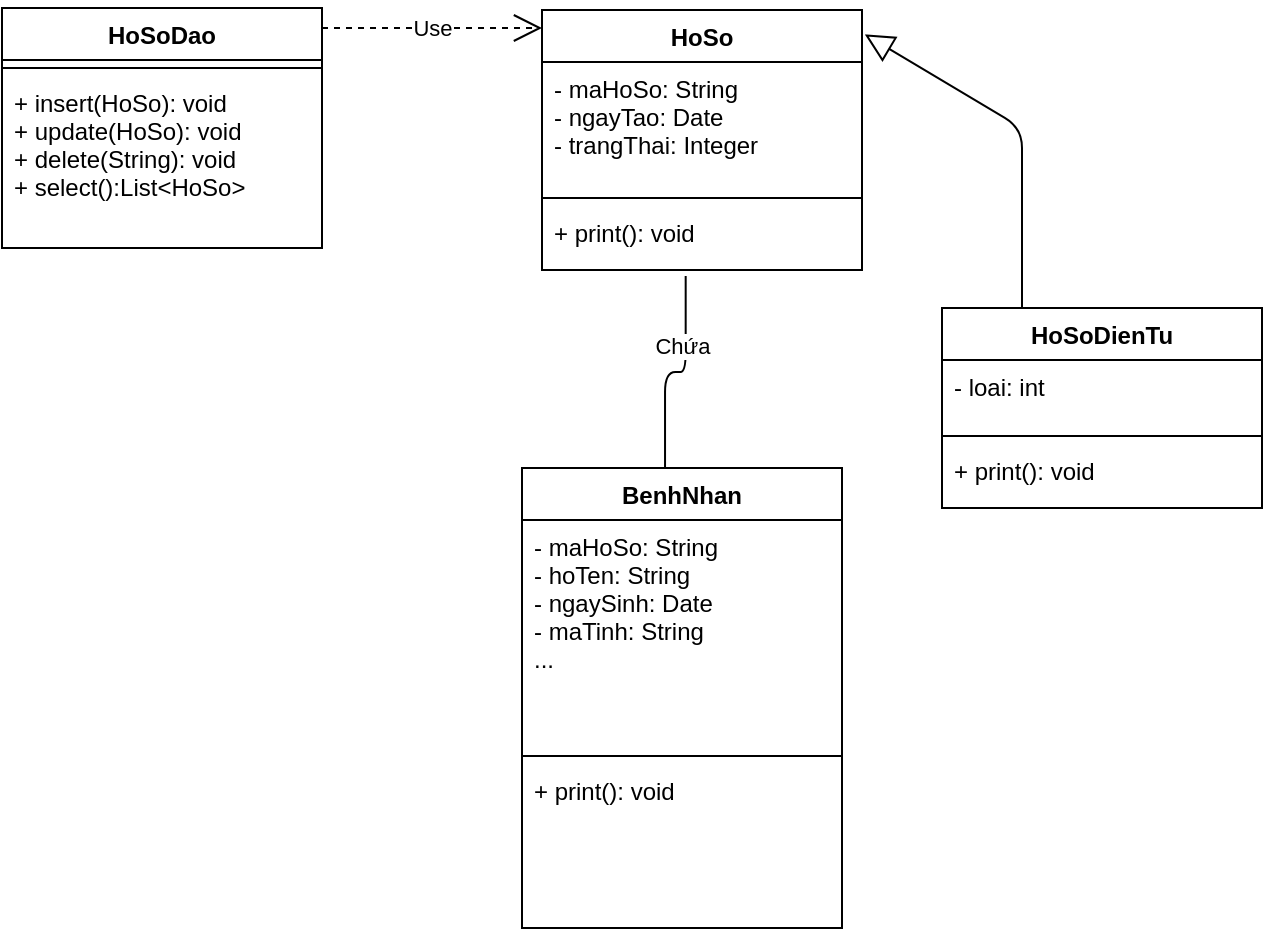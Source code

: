 <mxfile version="13.0.2" type="device" pages="4"><diagram id="9wIR784q6S2F_kaynz5Q" name="Page-1"><mxGraphModel dx="764" dy="322" grid="1" gridSize="10" guides="1" tooltips="1" connect="1" arrows="1" fold="1" page="1" pageScale="1" pageWidth="827" pageHeight="1169" math="0" shadow="0"><root><mxCell id="0"/><mxCell id="1" parent="0"/><mxCell id="qr4OsF_qW-uwOmQLAi2z-9" value="HoSoDao" style="swimlane;fontStyle=1;align=center;verticalAlign=top;childLayout=stackLayout;horizontal=1;startSize=26;horizontalStack=0;resizeParent=1;resizeParentMax=0;resizeLast=0;collapsible=1;marginBottom=0;" vertex="1" parent="1"><mxGeometry x="10" y="10" width="160" height="120" as="geometry"/></mxCell><mxCell id="qr4OsF_qW-uwOmQLAi2z-11" value="" style="line;strokeWidth=1;fillColor=none;align=left;verticalAlign=middle;spacingTop=-1;spacingLeft=3;spacingRight=3;rotatable=0;labelPosition=right;points=[];portConstraint=eastwest;" vertex="1" parent="qr4OsF_qW-uwOmQLAi2z-9"><mxGeometry y="26" width="160" height="8" as="geometry"/></mxCell><mxCell id="qr4OsF_qW-uwOmQLAi2z-12" value="+ insert(HoSo): void&#10;+ update(HoSo): void&#10;+ delete(String): void&#10;+ select():List&lt;HoSo&gt;" style="text;strokeColor=none;fillColor=none;align=left;verticalAlign=top;spacingLeft=4;spacingRight=4;overflow=hidden;rotatable=0;points=[[0,0.5],[1,0.5]];portConstraint=eastwest;" vertex="1" parent="qr4OsF_qW-uwOmQLAi2z-9"><mxGeometry y="34" width="160" height="86" as="geometry"/></mxCell><mxCell id="qr4OsF_qW-uwOmQLAi2z-1" value="HoSo" style="swimlane;fontStyle=1;align=center;verticalAlign=top;childLayout=stackLayout;horizontal=1;startSize=26;horizontalStack=0;resizeParent=1;resizeParentMax=0;resizeLast=0;collapsible=1;marginBottom=0;" vertex="1" parent="1"><mxGeometry x="280" y="11" width="160" height="130" as="geometry"/></mxCell><mxCell id="qr4OsF_qW-uwOmQLAi2z-2" value="- maHoSo: String&#10;- ngayTao: Date&#10;- trangThai: Integer&#10;" style="text;strokeColor=none;fillColor=none;align=left;verticalAlign=top;spacingLeft=4;spacingRight=4;overflow=hidden;rotatable=0;points=[[0,0.5],[1,0.5]];portConstraint=eastwest;" vertex="1" parent="qr4OsF_qW-uwOmQLAi2z-1"><mxGeometry y="26" width="160" height="64" as="geometry"/></mxCell><mxCell id="qr4OsF_qW-uwOmQLAi2z-3" value="" style="line;strokeWidth=1;fillColor=none;align=left;verticalAlign=middle;spacingTop=-1;spacingLeft=3;spacingRight=3;rotatable=0;labelPosition=right;points=[];portConstraint=eastwest;" vertex="1" parent="qr4OsF_qW-uwOmQLAi2z-1"><mxGeometry y="90" width="160" height="8" as="geometry"/></mxCell><mxCell id="qr4OsF_qW-uwOmQLAi2z-4" value="+ print(): void" style="text;strokeColor=none;fillColor=none;align=left;verticalAlign=top;spacingLeft=4;spacingRight=4;overflow=hidden;rotatable=0;points=[[0,0.5],[1,0.5]];portConstraint=eastwest;" vertex="1" parent="qr4OsF_qW-uwOmQLAi2z-1"><mxGeometry y="98" width="160" height="32" as="geometry"/></mxCell><mxCell id="qr4OsF_qW-uwOmQLAi2z-17" value="HoSoDienTu" style="swimlane;fontStyle=1;align=center;verticalAlign=top;childLayout=stackLayout;horizontal=1;startSize=26;horizontalStack=0;resizeParent=1;resizeParentMax=0;resizeLast=0;collapsible=1;marginBottom=0;" vertex="1" parent="1"><mxGeometry x="480" y="160" width="160" height="100" as="geometry"/></mxCell><mxCell id="qr4OsF_qW-uwOmQLAi2z-18" value="- loai: int" style="text;strokeColor=none;fillColor=none;align=left;verticalAlign=top;spacingLeft=4;spacingRight=4;overflow=hidden;rotatable=0;points=[[0,0.5],[1,0.5]];portConstraint=eastwest;" vertex="1" parent="qr4OsF_qW-uwOmQLAi2z-17"><mxGeometry y="26" width="160" height="34" as="geometry"/></mxCell><mxCell id="qr4OsF_qW-uwOmQLAi2z-19" value="" style="line;strokeWidth=1;fillColor=none;align=left;verticalAlign=middle;spacingTop=-1;spacingLeft=3;spacingRight=3;rotatable=0;labelPosition=right;points=[];portConstraint=eastwest;" vertex="1" parent="qr4OsF_qW-uwOmQLAi2z-17"><mxGeometry y="60" width="160" height="8" as="geometry"/></mxCell><mxCell id="qr4OsF_qW-uwOmQLAi2z-20" value="+ print(): void" style="text;strokeColor=none;fillColor=none;align=left;verticalAlign=top;spacingLeft=4;spacingRight=4;overflow=hidden;rotatable=0;points=[[0,0.5],[1,0.5]];portConstraint=eastwest;" vertex="1" parent="qr4OsF_qW-uwOmQLAi2z-17"><mxGeometry y="68" width="160" height="32" as="geometry"/></mxCell><mxCell id="qr4OsF_qW-uwOmQLAi2z-23" value="" style="endArrow=block;html=1;endFill=0;edgeStyle=none;endSize=12;labelBackgroundColor=none;align=left;entryX=1.009;entryY=0.094;entryDx=0;entryDy=0;entryPerimeter=0;exitX=0.25;exitY=0;exitDx=0;exitDy=0;" edge="1" source="qr4OsF_qW-uwOmQLAi2z-17" target="qr4OsF_qW-uwOmQLAi2z-1" parent="1"><mxGeometry relative="1" as="geometry"><Array as="points"><mxPoint x="520" y="70"/></Array></mxGeometry></mxCell><mxCell id="qr4OsF_qW-uwOmQLAi2z-24" value="Use" style="endArrow=open;endSize=12;dashed=1;html=1;" edge="1" parent="1"><mxGeometry width="160" relative="1" as="geometry"><mxPoint x="170" y="20" as="sourcePoint"/><mxPoint x="280" y="20" as="targetPoint"/></mxGeometry></mxCell><mxCell id="qr4OsF_qW-uwOmQLAi2z-13" value="BenhNhan" style="swimlane;fontStyle=1;align=center;verticalAlign=top;childLayout=stackLayout;horizontal=1;startSize=26;horizontalStack=0;resizeParent=1;resizeParentMax=0;resizeLast=0;collapsible=1;marginBottom=0;" vertex="1" parent="1"><mxGeometry x="270" y="240" width="160" height="230" as="geometry"/></mxCell><mxCell id="qr4OsF_qW-uwOmQLAi2z-14" value="- maHoSo: String&#10;- hoTen: String&#10;- ngaySinh: Date&#10;- maTinh: String&#10;..." style="text;strokeColor=none;fillColor=none;align=left;verticalAlign=top;spacingLeft=4;spacingRight=4;overflow=hidden;rotatable=0;points=[[0,0.5],[1,0.5]];portConstraint=eastwest;" vertex="1" parent="qr4OsF_qW-uwOmQLAi2z-13"><mxGeometry y="26" width="160" height="114" as="geometry"/></mxCell><mxCell id="qr4OsF_qW-uwOmQLAi2z-15" value="" style="line;strokeWidth=1;fillColor=none;align=left;verticalAlign=middle;spacingTop=-1;spacingLeft=3;spacingRight=3;rotatable=0;labelPosition=right;points=[];portConstraint=eastwest;" vertex="1" parent="qr4OsF_qW-uwOmQLAi2z-13"><mxGeometry y="140" width="160" height="8" as="geometry"/></mxCell><mxCell id="qr4OsF_qW-uwOmQLAi2z-16" value="+ print(): void" style="text;strokeColor=none;fillColor=none;align=left;verticalAlign=top;spacingLeft=4;spacingRight=4;overflow=hidden;rotatable=0;points=[[0,0.5],[1,0.5]];portConstraint=eastwest;" vertex="1" parent="qr4OsF_qW-uwOmQLAi2z-13"><mxGeometry y="148" width="160" height="82" as="geometry"/></mxCell><mxCell id="qr4OsF_qW-uwOmQLAi2z-26" value="" style="edgeStyle=elbowEdgeStyle;html=1;endArrow=none;elbow=vertical;entryX=0.449;entryY=1.094;entryDx=0;entryDy=0;entryPerimeter=0;exitX=0.447;exitY=0.002;exitDx=0;exitDy=0;exitPerimeter=0;" edge="1" parent="1" source="qr4OsF_qW-uwOmQLAi2z-13" target="qr4OsF_qW-uwOmQLAi2z-4"><mxGeometry width="160" relative="1" as="geometry"><mxPoint x="340" y="230" as="sourcePoint"/><mxPoint x="414" y="190.14" as="targetPoint"/></mxGeometry></mxCell><mxCell id="qr4OsF_qW-uwOmQLAi2z-27" value="Chứa" style="edgeLabel;html=1;align=center;verticalAlign=middle;resizable=0;points=[];" vertex="1" connectable="0" parent="qr4OsF_qW-uwOmQLAi2z-26"><mxGeometry x="0.354" y="2" relative="1" as="geometry"><mxPoint as="offset"/></mxGeometry></mxCell></root></mxGraphModel></diagram><diagram id="LprFmuIPmPgJ30LFl-zM" name="UseCase Tổng quan"><mxGraphModel dx="1108" dy="1636" grid="1" gridSize="10" guides="1" tooltips="1" connect="1" arrows="1" fold="1" page="1" pageScale="1" pageWidth="827" pageHeight="1169" math="0" shadow="0"><root><mxCell id="pEa34n9IZK9lOgQYz9Ld-0"/><mxCell id="pEa34n9IZK9lOgQYz9Ld-1" parent="pEa34n9IZK9lOgQYz9Ld-0"/><mxCell id="pEa34n9IZK9lOgQYz9Ld-2" value="Người dùng" style="shape=umlActor;verticalLabelPosition=bottom;labelBackgroundColor=#ffffff;verticalAlign=top;html=1;" vertex="1" parent="pEa34n9IZK9lOgQYz9Ld-1"><mxGeometry x="130" y="250" width="70" height="90" as="geometry"/></mxCell><mxCell id="pEa34n9IZK9lOgQYz9Ld-19" value="" style="edgeStyle=orthogonalEdgeStyle;rounded=0;orthogonalLoop=1;jettySize=auto;html=1;" edge="1" parent="pEa34n9IZK9lOgQYz9Ld-1" source="pEa34n9IZK9lOgQYz9Ld-3" target="pEa34n9IZK9lOgQYz9Ld-18"><mxGeometry relative="1" as="geometry"/></mxCell><mxCell id="pEa34n9IZK9lOgQYz9Ld-21" value="" style="edgeStyle=orthogonalEdgeStyle;rounded=0;orthogonalLoop=1;jettySize=auto;html=1;" edge="1" parent="pEa34n9IZK9lOgQYz9Ld-1" source="pEa34n9IZK9lOgQYz9Ld-3" target="pEa34n9IZK9lOgQYz9Ld-20"><mxGeometry relative="1" as="geometry"/></mxCell><mxCell id="pEa34n9IZK9lOgQYz9Ld-3" value="Quản lý hồ sơ" style="ellipse;whiteSpace=wrap;html=1;" vertex="1" parent="pEa34n9IZK9lOgQYz9Ld-1"><mxGeometry x="390" y="70" width="140" height="50" as="geometry"/></mxCell><mxCell id="pEa34n9IZK9lOgQYz9Ld-20" value="Cập nhật hồ sơ" style="ellipse;whiteSpace=wrap;html=1;" vertex="1" parent="pEa34n9IZK9lOgQYz9Ld-1"><mxGeometry x="660" y="40" width="140" height="50" as="geometry"/></mxCell><mxCell id="pEa34n9IZK9lOgQYz9Ld-18" value="Thêm mới hồ sơ" style="ellipse;whiteSpace=wrap;html=1;" vertex="1" parent="pEa34n9IZK9lOgQYz9Ld-1"><mxGeometry x="470" y="-30" width="140" height="50" as="geometry"/></mxCell><mxCell id="pEa34n9IZK9lOgQYz9Ld-4" value="Quản lý bệnh nhân" style="ellipse;whiteSpace=wrap;html=1;" vertex="1" parent="pEa34n9IZK9lOgQYz9Ld-1"><mxGeometry x="400" y="160" width="140" height="70" as="geometry"/></mxCell><mxCell id="pEa34n9IZK9lOgQYz9Ld-5" value="Quản lý bệnh án" style="ellipse;whiteSpace=wrap;html=1;" vertex="1" parent="pEa34n9IZK9lOgQYz9Ld-1"><mxGeometry x="400" y="280" width="140" height="70" as="geometry"/></mxCell><mxCell id="pEa34n9IZK9lOgQYz9Ld-6" value="Quản lý bệnh" style="ellipse;whiteSpace=wrap;html=1;" vertex="1" parent="pEa34n9IZK9lOgQYz9Ld-1"><mxGeometry x="400" y="390" width="140" height="70" as="geometry"/></mxCell><mxCell id="pEa34n9IZK9lOgQYz9Ld-7" value="Quản lý tài khoản" style="ellipse;whiteSpace=wrap;html=1;" vertex="1" parent="pEa34n9IZK9lOgQYz9Ld-1"><mxGeometry x="390" y="515" width="140" height="70" as="geometry"/></mxCell><mxCell id="pEa34n9IZK9lOgQYz9Ld-10" value="" style="edgeStyle=orthogonalEdgeStyle;rounded=0;orthogonalLoop=1;jettySize=auto;html=1;entryX=0;entryY=1;entryDx=0;entryDy=0;exitX=0.556;exitY=0.667;exitDx=0;exitDy=0;exitPerimeter=0;" edge="1" parent="pEa34n9IZK9lOgQYz9Ld-1" source="pEa34n9IZK9lOgQYz9Ld-9" target="pEa34n9IZK9lOgQYz9Ld-7"><mxGeometry relative="1" as="geometry"><mxPoint x="175" y="540" as="sourcePoint"/></mxGeometry></mxCell><mxCell id="pEa34n9IZK9lOgQYz9Ld-9" value="Quản trị hệ thống" style="shape=umlActor;verticalLabelPosition=bottom;labelBackgroundColor=#ffffff;verticalAlign=top;html=1;" vertex="1" parent="pEa34n9IZK9lOgQYz9Ld-1"><mxGeometry x="130" y="620" width="90" height="90" as="geometry"/></mxCell><mxCell id="pEa34n9IZK9lOgQYz9Ld-11" value="" style="endArrow=open;endFill=1;endSize=12;html=1;" edge="1" parent="pEa34n9IZK9lOgQYz9Ld-1"><mxGeometry width="160" relative="1" as="geometry"><mxPoint x="190" y="270" as="sourcePoint"/><mxPoint x="390" y="90" as="targetPoint"/></mxGeometry></mxCell><mxCell id="pEa34n9IZK9lOgQYz9Ld-14" value="" style="endArrow=classic;html=1;" edge="1" parent="pEa34n9IZK9lOgQYz9Ld-1" source="pEa34n9IZK9lOgQYz9Ld-2" target="pEa34n9IZK9lOgQYz9Ld-4"><mxGeometry width="50" height="50" relative="1" as="geometry"><mxPoint x="210" y="340" as="sourcePoint"/><mxPoint x="260" y="290" as="targetPoint"/></mxGeometry></mxCell><mxCell id="pEa34n9IZK9lOgQYz9Ld-15" value="" style="endArrow=classic;html=1;entryX=0;entryY=0.5;entryDx=0;entryDy=0;" edge="1" parent="pEa34n9IZK9lOgQYz9Ld-1" source="pEa34n9IZK9lOgQYz9Ld-2" target="pEa34n9IZK9lOgQYz9Ld-5"><mxGeometry width="50" height="50" relative="1" as="geometry"><mxPoint x="330" y="350" as="sourcePoint"/><mxPoint x="380" y="300" as="targetPoint"/></mxGeometry></mxCell><mxCell id="pEa34n9IZK9lOgQYz9Ld-16" value="" style="endArrow=classic;html=1;entryX=0;entryY=0.5;entryDx=0;entryDy=0;exitX=0.857;exitY=0.889;exitDx=0;exitDy=0;exitPerimeter=0;" edge="1" parent="pEa34n9IZK9lOgQYz9Ld-1" source="pEa34n9IZK9lOgQYz9Ld-2" target="pEa34n9IZK9lOgQYz9Ld-6"><mxGeometry width="50" height="50" relative="1" as="geometry"><mxPoint x="250" y="400" as="sourcePoint"/><mxPoint x="300" y="350" as="targetPoint"/></mxGeometry></mxCell><mxCell id="pEa34n9IZK9lOgQYz9Ld-17" value="" style="endArrow=classic;html=1;entryX=0;entryY=0.5;entryDx=0;entryDy=0;" edge="1" parent="pEa34n9IZK9lOgQYz9Ld-1" source="pEa34n9IZK9lOgQYz9Ld-2" target="pEa34n9IZK9lOgQYz9Ld-7"><mxGeometry width="50" height="50" relative="1" as="geometry"><mxPoint x="220" y="510" as="sourcePoint"/><mxPoint x="270" y="460" as="targetPoint"/></mxGeometry></mxCell><mxCell id="pEa34n9IZK9lOgQYz9Ld-22" value="Xóa hồ sơ" style="ellipse;whiteSpace=wrap;html=1;" vertex="1" parent="pEa34n9IZK9lOgQYz9Ld-1"><mxGeometry x="630" y="110" width="140" height="50" as="geometry"/></mxCell><mxCell id="pEa34n9IZK9lOgQYz9Ld-23" value="Tìm kiếm hồ sơ" style="ellipse;whiteSpace=wrap;html=1;" vertex="1" parent="pEa34n9IZK9lOgQYz9Ld-1"><mxGeometry x="640" y="190" width="140" height="50" as="geometry"/></mxCell><mxCell id="pEa34n9IZK9lOgQYz9Ld-24" value="" style="endArrow=classic;html=1;entryX=0;entryY=0.5;entryDx=0;entryDy=0;exitX=0.9;exitY=0.88;exitDx=0;exitDy=0;exitPerimeter=0;" edge="1" parent="pEa34n9IZK9lOgQYz9Ld-1" source="pEa34n9IZK9lOgQYz9Ld-3" target="pEa34n9IZK9lOgQYz9Ld-22"><mxGeometry width="50" height="50" relative="1" as="geometry"><mxPoint x="540" y="160" as="sourcePoint"/><mxPoint x="590" y="110" as="targetPoint"/></mxGeometry></mxCell><mxCell id="pEa34n9IZK9lOgQYz9Ld-25" value="" style="endArrow=classic;html=1;exitX=0.8;exitY=1;exitDx=0;exitDy=0;exitPerimeter=0;" edge="1" parent="pEa34n9IZK9lOgQYz9Ld-1" source="pEa34n9IZK9lOgQYz9Ld-3" target="pEa34n9IZK9lOgQYz9Ld-23"><mxGeometry width="50" height="50" relative="1" as="geometry"><mxPoint x="580" y="220" as="sourcePoint"/><mxPoint x="630" y="170" as="targetPoint"/></mxGeometry></mxCell></root></mxGraphModel></diagram><diagram id="F79x-N1ys7eOet2kcuNh" name="Activity for Quản lý hồ sơ UC"><mxGraphModel dx="1108" dy="467" grid="1" gridSize="10" guides="1" tooltips="1" connect="1" arrows="1" fold="1" page="1" pageScale="1" pageWidth="827" pageHeight="1169" math="0" shadow="0"><root><mxCell id="dY9fO8mH0B7ygkUnRKPg-0"/><mxCell id="dY9fO8mH0B7ygkUnRKPg-1" parent="dY9fO8mH0B7ygkUnRKPg-0"/><mxCell id="Dq8Cj_DXso7IY-zg_hpP-30" style="edgeStyle=orthogonalEdgeStyle;rounded=0;orthogonalLoop=1;jettySize=auto;html=1;entryX=0.5;entryY=0;entryDx=0;entryDy=0;" edge="1" parent="dY9fO8mH0B7ygkUnRKPg-1" source="Dq8Cj_DXso7IY-zg_hpP-0" target="Dq8Cj_DXso7IY-zg_hpP-2"><mxGeometry relative="1" as="geometry"/></mxCell><mxCell id="Dq8Cj_DXso7IY-zg_hpP-0" value="" style="ellipse;html=1;shape=startState;fillColor=#000000;strokeColor=#ff0000;" vertex="1" parent="dY9fO8mH0B7ygkUnRKPg-1"><mxGeometry x="405" y="250" width="30" height="30" as="geometry"/></mxCell><mxCell id="Dq8Cj_DXso7IY-zg_hpP-5" value="" style="edgeStyle=orthogonalEdgeStyle;rounded=0;orthogonalLoop=1;jettySize=auto;html=1;" edge="1" parent="dY9fO8mH0B7ygkUnRKPg-1" source="Dq8Cj_DXso7IY-zg_hpP-2" target="Dq8Cj_DXso7IY-zg_hpP-4"><mxGeometry relative="1" as="geometry"/></mxCell><mxCell id="Dq8Cj_DXso7IY-zg_hpP-2" value="Hệ thống hiển thị giao diện" style="shape=ext;rounded=1;html=1;whiteSpace=wrap;strokeWidth=3;" vertex="1" parent="dY9fO8mH0B7ygkUnRKPg-1"><mxGeometry x="315" y="330" width="220" height="40" as="geometry"/></mxCell><mxCell id="Dq8Cj_DXso7IY-zg_hpP-15" value="" style="edgeStyle=orthogonalEdgeStyle;rounded=0;orthogonalLoop=1;jettySize=auto;html=1;entryX=0.52;entryY=0.2;entryDx=0;entryDy=0;entryPerimeter=0;" edge="1" parent="dY9fO8mH0B7ygkUnRKPg-1" source="Dq8Cj_DXso7IY-zg_hpP-4" target="Dq8Cj_DXso7IY-zg_hpP-8"><mxGeometry relative="1" as="geometry"><mxPoint x="425" y="500" as="targetPoint"/></mxGeometry></mxCell><mxCell id="Dq8Cj_DXso7IY-zg_hpP-4" value="Hệ thống lấy và hiển thị danh sách hồ sơ" style="shape=ext;rounded=1;html=1;whiteSpace=wrap;strokeWidth=3;" vertex="1" parent="dY9fO8mH0B7ygkUnRKPg-1"><mxGeometry x="310" y="410" width="230" height="40" as="geometry"/></mxCell><mxCell id="Dq8Cj_DXso7IY-zg_hpP-16" style="edgeStyle=orthogonalEdgeStyle;rounded=0;orthogonalLoop=1;jettySize=auto;html=1;entryX=0.65;entryY=-0.02;entryDx=0;entryDy=0;entryPerimeter=0;" edge="1" parent="dY9fO8mH0B7ygkUnRKPg-1" source="Dq8Cj_DXso7IY-zg_hpP-8" target="Dq8Cj_DXso7IY-zg_hpP-11"><mxGeometry relative="1" as="geometry"><mxPoint x="420" y="530" as="targetPoint"/></mxGeometry></mxCell><mxCell id="Dq8Cj_DXso7IY-zg_hpP-17" style="edgeStyle=orthogonalEdgeStyle;rounded=0;orthogonalLoop=1;jettySize=auto;html=1;entryX=0.367;entryY=0;entryDx=0;entryDy=0;entryPerimeter=0;" edge="1" parent="dY9fO8mH0B7ygkUnRKPg-1" source="Dq8Cj_DXso7IY-zg_hpP-8" target="Dq8Cj_DXso7IY-zg_hpP-12"><mxGeometry relative="1" as="geometry"/></mxCell><mxCell id="Dq8Cj_DXso7IY-zg_hpP-18" style="edgeStyle=orthogonalEdgeStyle;rounded=0;orthogonalLoop=1;jettySize=auto;html=1;" edge="1" parent="dY9fO8mH0B7ygkUnRKPg-1" source="Dq8Cj_DXso7IY-zg_hpP-8" target="Dq8Cj_DXso7IY-zg_hpP-13"><mxGeometry relative="1" as="geometry"><Array as="points"><mxPoint x="420" y="540"/><mxPoint x="730" y="540"/></Array></mxGeometry></mxCell><mxCell id="Dq8Cj_DXso7IY-zg_hpP-19" style="edgeStyle=orthogonalEdgeStyle;rounded=0;orthogonalLoop=1;jettySize=auto;html=1;" edge="1" parent="dY9fO8mH0B7ygkUnRKPg-1" source="Dq8Cj_DXso7IY-zg_hpP-8" target="Dq8Cj_DXso7IY-zg_hpP-10"><mxGeometry relative="1" as="geometry"><Array as="points"><mxPoint x="420" y="540"/><mxPoint x="200" y="540"/></Array></mxGeometry></mxCell><mxCell id="Dq8Cj_DXso7IY-zg_hpP-8" value="" style="shape=line;html=1;strokeWidth=6;strokeColor=#ff0000;" vertex="1" parent="dY9fO8mH0B7ygkUnRKPg-1"><mxGeometry x="320" y="490" width="200" height="10" as="geometry"/></mxCell><mxCell id="Dq8Cj_DXso7IY-zg_hpP-22" style="edgeStyle=orthogonalEdgeStyle;rounded=0;orthogonalLoop=1;jettySize=auto;html=1;" edge="1" parent="dY9fO8mH0B7ygkUnRKPg-1" source="Dq8Cj_DXso7IY-zg_hpP-10" target="Dq8Cj_DXso7IY-zg_hpP-20"><mxGeometry relative="1" as="geometry"><Array as="points"><mxPoint x="200" y="650"/><mxPoint x="420" y="650"/></Array></mxGeometry></mxCell><mxCell id="Dq8Cj_DXso7IY-zg_hpP-10" value="Thêm mới" style="shape=ext;rounded=1;html=1;whiteSpace=wrap;strokeWidth=3;" vertex="1" parent="dY9fO8mH0B7ygkUnRKPg-1"><mxGeometry x="140" y="570" width="120" height="40" as="geometry"/></mxCell><mxCell id="Dq8Cj_DXso7IY-zg_hpP-23" style="edgeStyle=orthogonalEdgeStyle;rounded=0;orthogonalLoop=1;jettySize=auto;html=1;" edge="1" parent="dY9fO8mH0B7ygkUnRKPg-1" source="Dq8Cj_DXso7IY-zg_hpP-11" target="Dq8Cj_DXso7IY-zg_hpP-20"><mxGeometry relative="1" as="geometry"/></mxCell><mxCell id="Dq8Cj_DXso7IY-zg_hpP-11" value="Cập nhật" style="shape=ext;rounded=1;html=1;whiteSpace=wrap;strokeWidth=3;" vertex="1" parent="dY9fO8mH0B7ygkUnRKPg-1"><mxGeometry x="294" y="570" width="120" height="40" as="geometry"/></mxCell><mxCell id="Dq8Cj_DXso7IY-zg_hpP-24" style="edgeStyle=orthogonalEdgeStyle;rounded=0;orthogonalLoop=1;jettySize=auto;html=1;entryX=0.495;entryY=0.6;entryDx=0;entryDy=0;entryPerimeter=0;" edge="1" parent="dY9fO8mH0B7ygkUnRKPg-1" source="Dq8Cj_DXso7IY-zg_hpP-12" target="Dq8Cj_DXso7IY-zg_hpP-20"><mxGeometry relative="1" as="geometry"/></mxCell><mxCell id="Dq8Cj_DXso7IY-zg_hpP-12" value="Xóa" style="shape=ext;rounded=1;html=1;whiteSpace=wrap;strokeWidth=3;" vertex="1" parent="dY9fO8mH0B7ygkUnRKPg-1"><mxGeometry x="500" y="570" width="120" height="40" as="geometry"/></mxCell><mxCell id="Dq8Cj_DXso7IY-zg_hpP-25" style="edgeStyle=orthogonalEdgeStyle;rounded=0;orthogonalLoop=1;jettySize=auto;html=1;entryX=0.5;entryY=0.8;entryDx=0;entryDy=0;entryPerimeter=0;" edge="1" parent="dY9fO8mH0B7ygkUnRKPg-1" source="Dq8Cj_DXso7IY-zg_hpP-13" target="Dq8Cj_DXso7IY-zg_hpP-20"><mxGeometry relative="1" as="geometry"><Array as="points"><mxPoint x="730" y="650"/><mxPoint x="420" y="650"/></Array></mxGeometry></mxCell><mxCell id="Dq8Cj_DXso7IY-zg_hpP-13" value="Tìm kiếm" style="shape=ext;rounded=1;html=1;whiteSpace=wrap;strokeWidth=3;" vertex="1" parent="dY9fO8mH0B7ygkUnRKPg-1"><mxGeometry x="670" y="570" width="120" height="40" as="geometry"/></mxCell><mxCell id="Dq8Cj_DXso7IY-zg_hpP-28" style="edgeStyle=orthogonalEdgeStyle;rounded=0;orthogonalLoop=1;jettySize=auto;html=1;entryX=0.567;entryY=-0.08;entryDx=0;entryDy=0;entryPerimeter=0;" edge="1" parent="dY9fO8mH0B7ygkUnRKPg-1" source="Dq8Cj_DXso7IY-zg_hpP-20" target="Dq8Cj_DXso7IY-zg_hpP-26"><mxGeometry relative="1" as="geometry"/></mxCell><mxCell id="Dq8Cj_DXso7IY-zg_hpP-20" value="" style="shape=line;html=1;strokeWidth=6;strokeColor=#ff0000;" vertex="1" parent="dY9fO8mH0B7ygkUnRKPg-1"><mxGeometry x="320" y="680" width="200" height="10" as="geometry"/></mxCell><mxCell id="Dq8Cj_DXso7IY-zg_hpP-29" style="edgeStyle=orthogonalEdgeStyle;rounded=0;orthogonalLoop=1;jettySize=auto;html=1;entryX=0.5;entryY=0;entryDx=0;entryDy=0;" edge="1" parent="dY9fO8mH0B7ygkUnRKPg-1" source="Dq8Cj_DXso7IY-zg_hpP-26" target="Dq8Cj_DXso7IY-zg_hpP-27"><mxGeometry relative="1" as="geometry"/></mxCell><mxCell id="Dq8Cj_DXso7IY-zg_hpP-26" value="Hiển thị kết quả" style="shape=ext;rounded=1;html=1;whiteSpace=wrap;strokeWidth=3;" vertex="1" parent="dY9fO8mH0B7ygkUnRKPg-1"><mxGeometry x="354" y="720" width="120" height="50" as="geometry"/></mxCell><mxCell id="Dq8Cj_DXso7IY-zg_hpP-27" value="" style="ellipse;html=1;shape=endState;fillColor=#000000;strokeColor=#ff0000;" vertex="1" parent="dY9fO8mH0B7ygkUnRKPg-1"><mxGeometry x="399" y="820" width="30" height="30" as="geometry"/></mxCell></root></mxGraphModel></diagram><diagram id="nOPUoFvqRQLqjZsP4TBB" name="Activity for Thêm mới hồ sơ UC"><mxGraphModel dx="1108" dy="467" grid="1" gridSize="10" guides="1" tooltips="1" connect="1" arrows="1" fold="1" page="1" pageScale="1" pageWidth="827" pageHeight="1169" math="0" shadow="0"><root><mxCell id="g7o-nEdvTXfSz41rae6O-0"/><mxCell id="g7o-nEdvTXfSz41rae6O-1" parent="g7o-nEdvTXfSz41rae6O-0"/></root></mxGraphModel></diagram></mxfile>